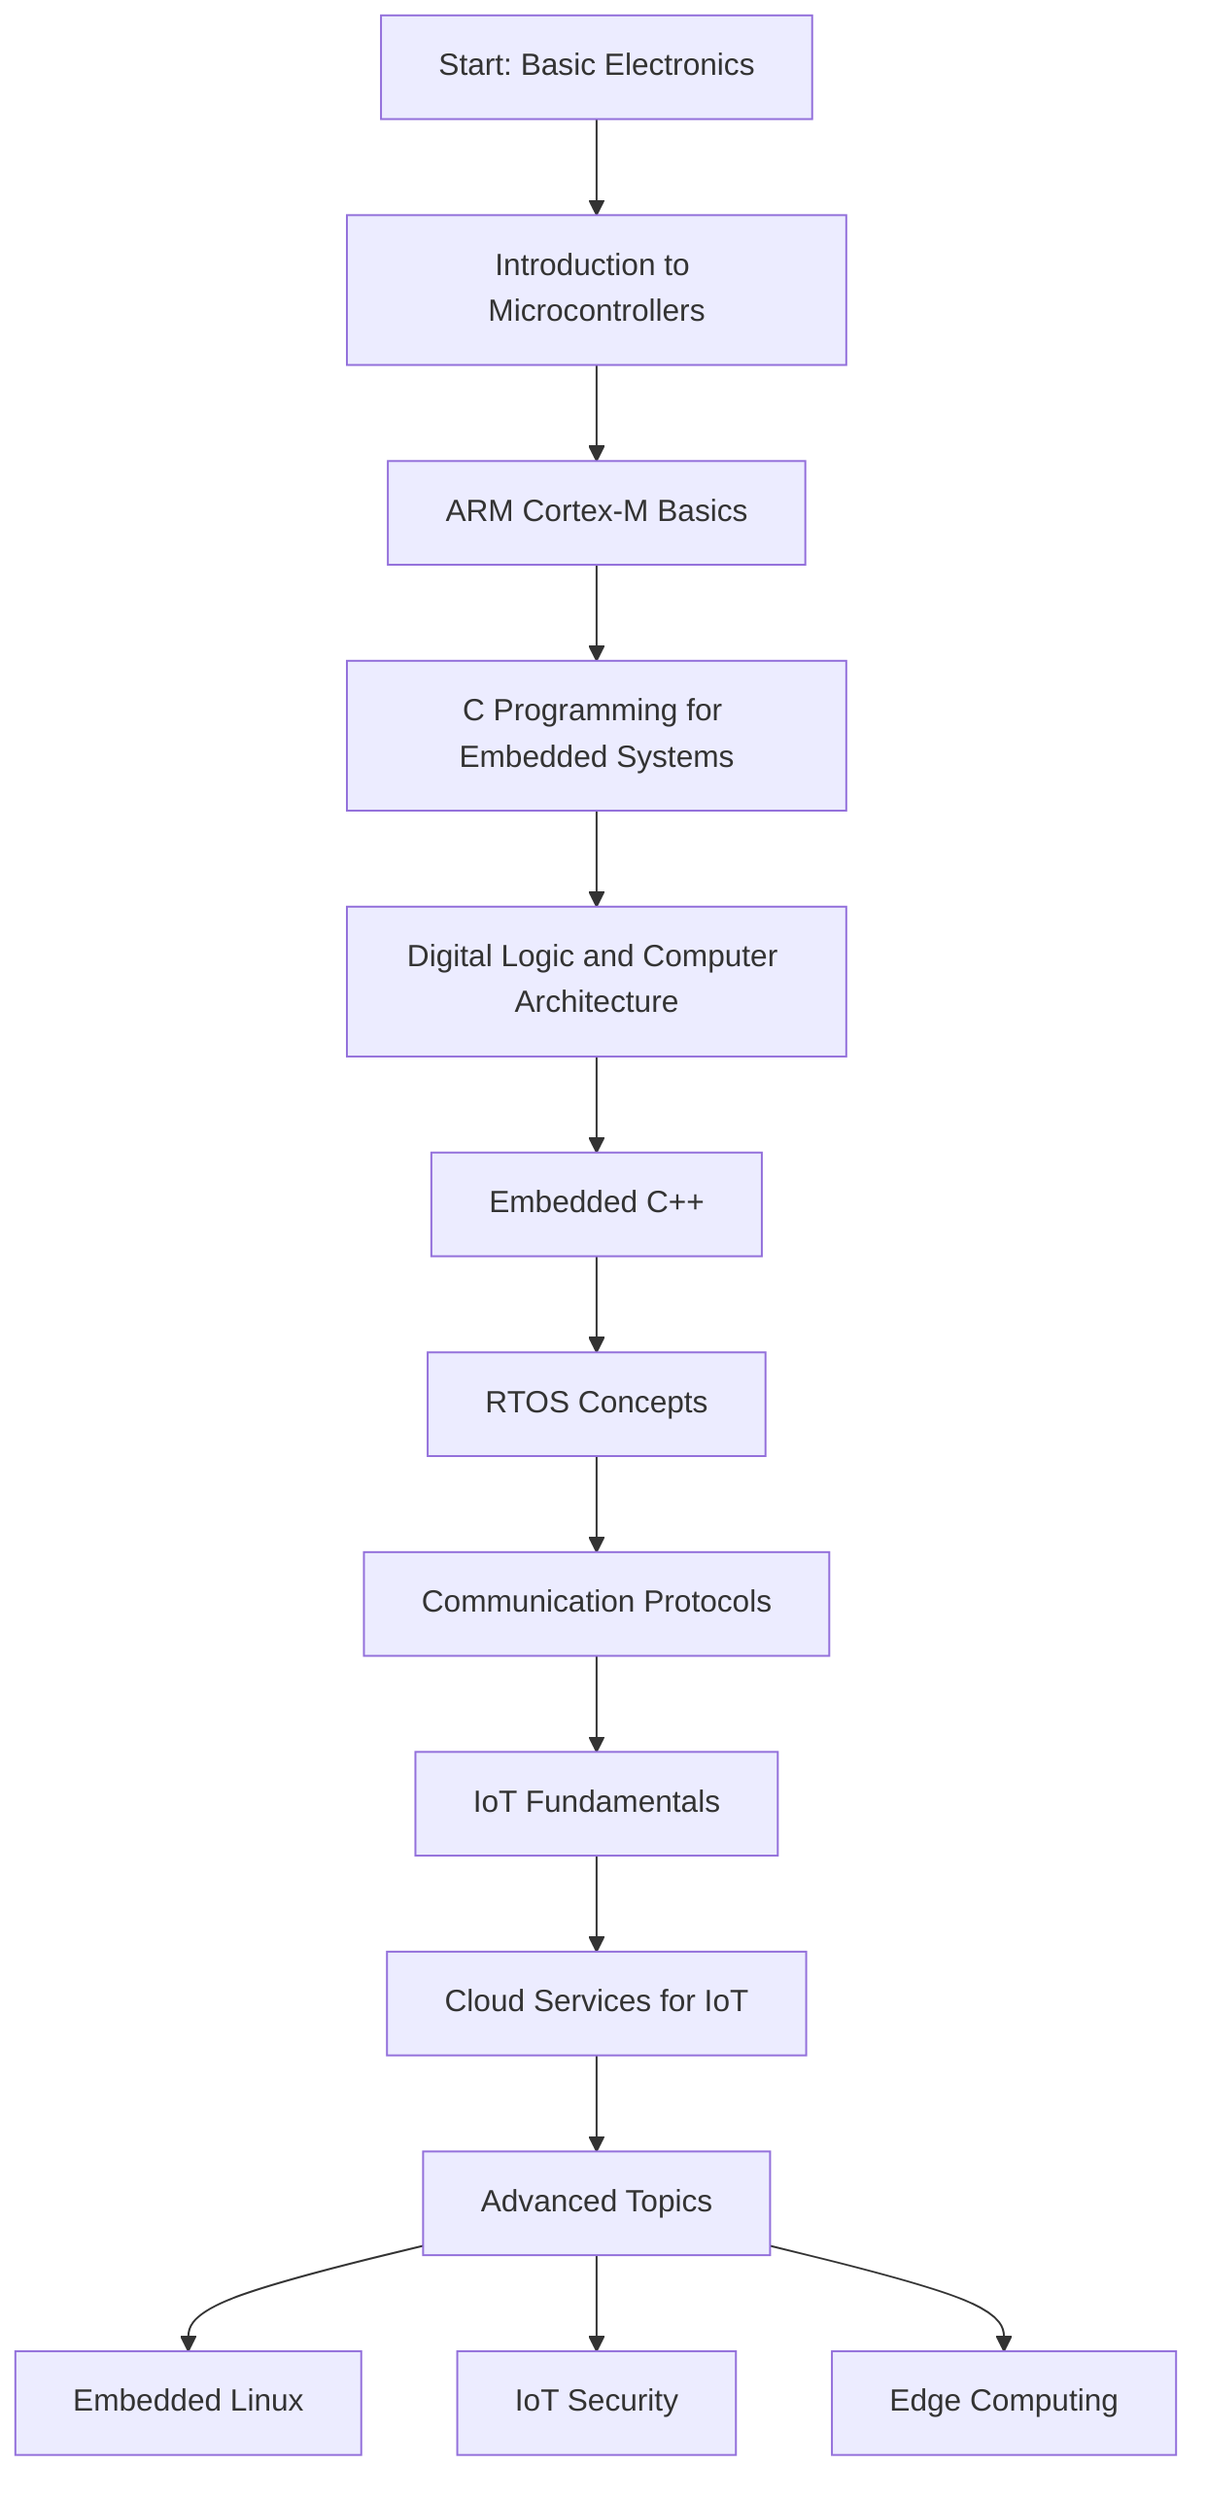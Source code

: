 graph TD
    A[Start: Basic Electronics] --> B[Introduction to Microcontrollers]
    B --> C[ARM Cortex-M Basics]
    C --> D[C Programming for Embedded Systems]
    D --> E[Digital Logic and Computer Architecture]
    E --> F[Embedded C++]
    F --> G[RTOS Concepts]
    G --> H[Communication Protocols]
    H --> I[IoT Fundamentals]
    I --> J[Cloud Services for IoT]
    J --> K[Advanced Topics]
    K --> L[Embedded Linux]
    K --> M[IoT Security]
    K --> N[Edge Computing]